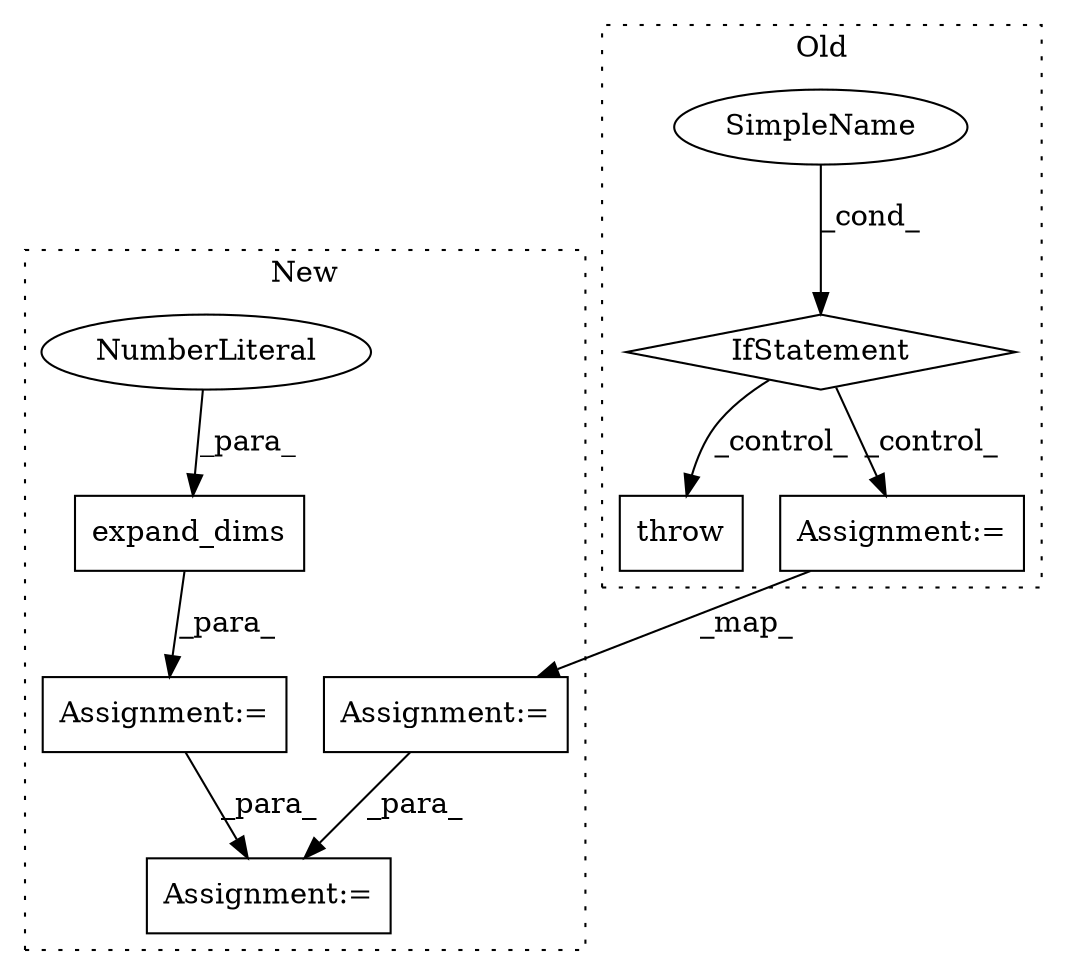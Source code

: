 digraph G {
subgraph cluster0 {
1 [label="throw" a="53" s="8385" l="6" shape="box"];
3 [label="IfStatement" a="25" s="8353,8375" l="4,2" shape="diamond"];
4 [label="SimpleName" a="42" s="" l="" shape="ellipse"];
8 [label="Assignment:=" a="7" s="8821" l="1" shape="box"];
label = "Old";
style="dotted";
}
subgraph cluster1 {
2 [label="expand_dims" a="32" s="8753,8811" l="12,1" shape="box"];
5 [label="Assignment:=" a="7" s="9510" l="1" shape="box"];
6 [label="NumberLiteral" a="34" s="8810" l="1" shape="ellipse"];
7 [label="Assignment:=" a="7" s="9279" l="1" shape="box"];
9 [label="Assignment:=" a="7" s="8725" l="1" shape="box"];
label = "New";
style="dotted";
}
2 -> 9 [label="_para_"];
3 -> 8 [label="_control_"];
3 -> 1 [label="_control_"];
4 -> 3 [label="_cond_"];
6 -> 2 [label="_para_"];
7 -> 5 [label="_para_"];
8 -> 7 [label="_map_"];
9 -> 5 [label="_para_"];
}